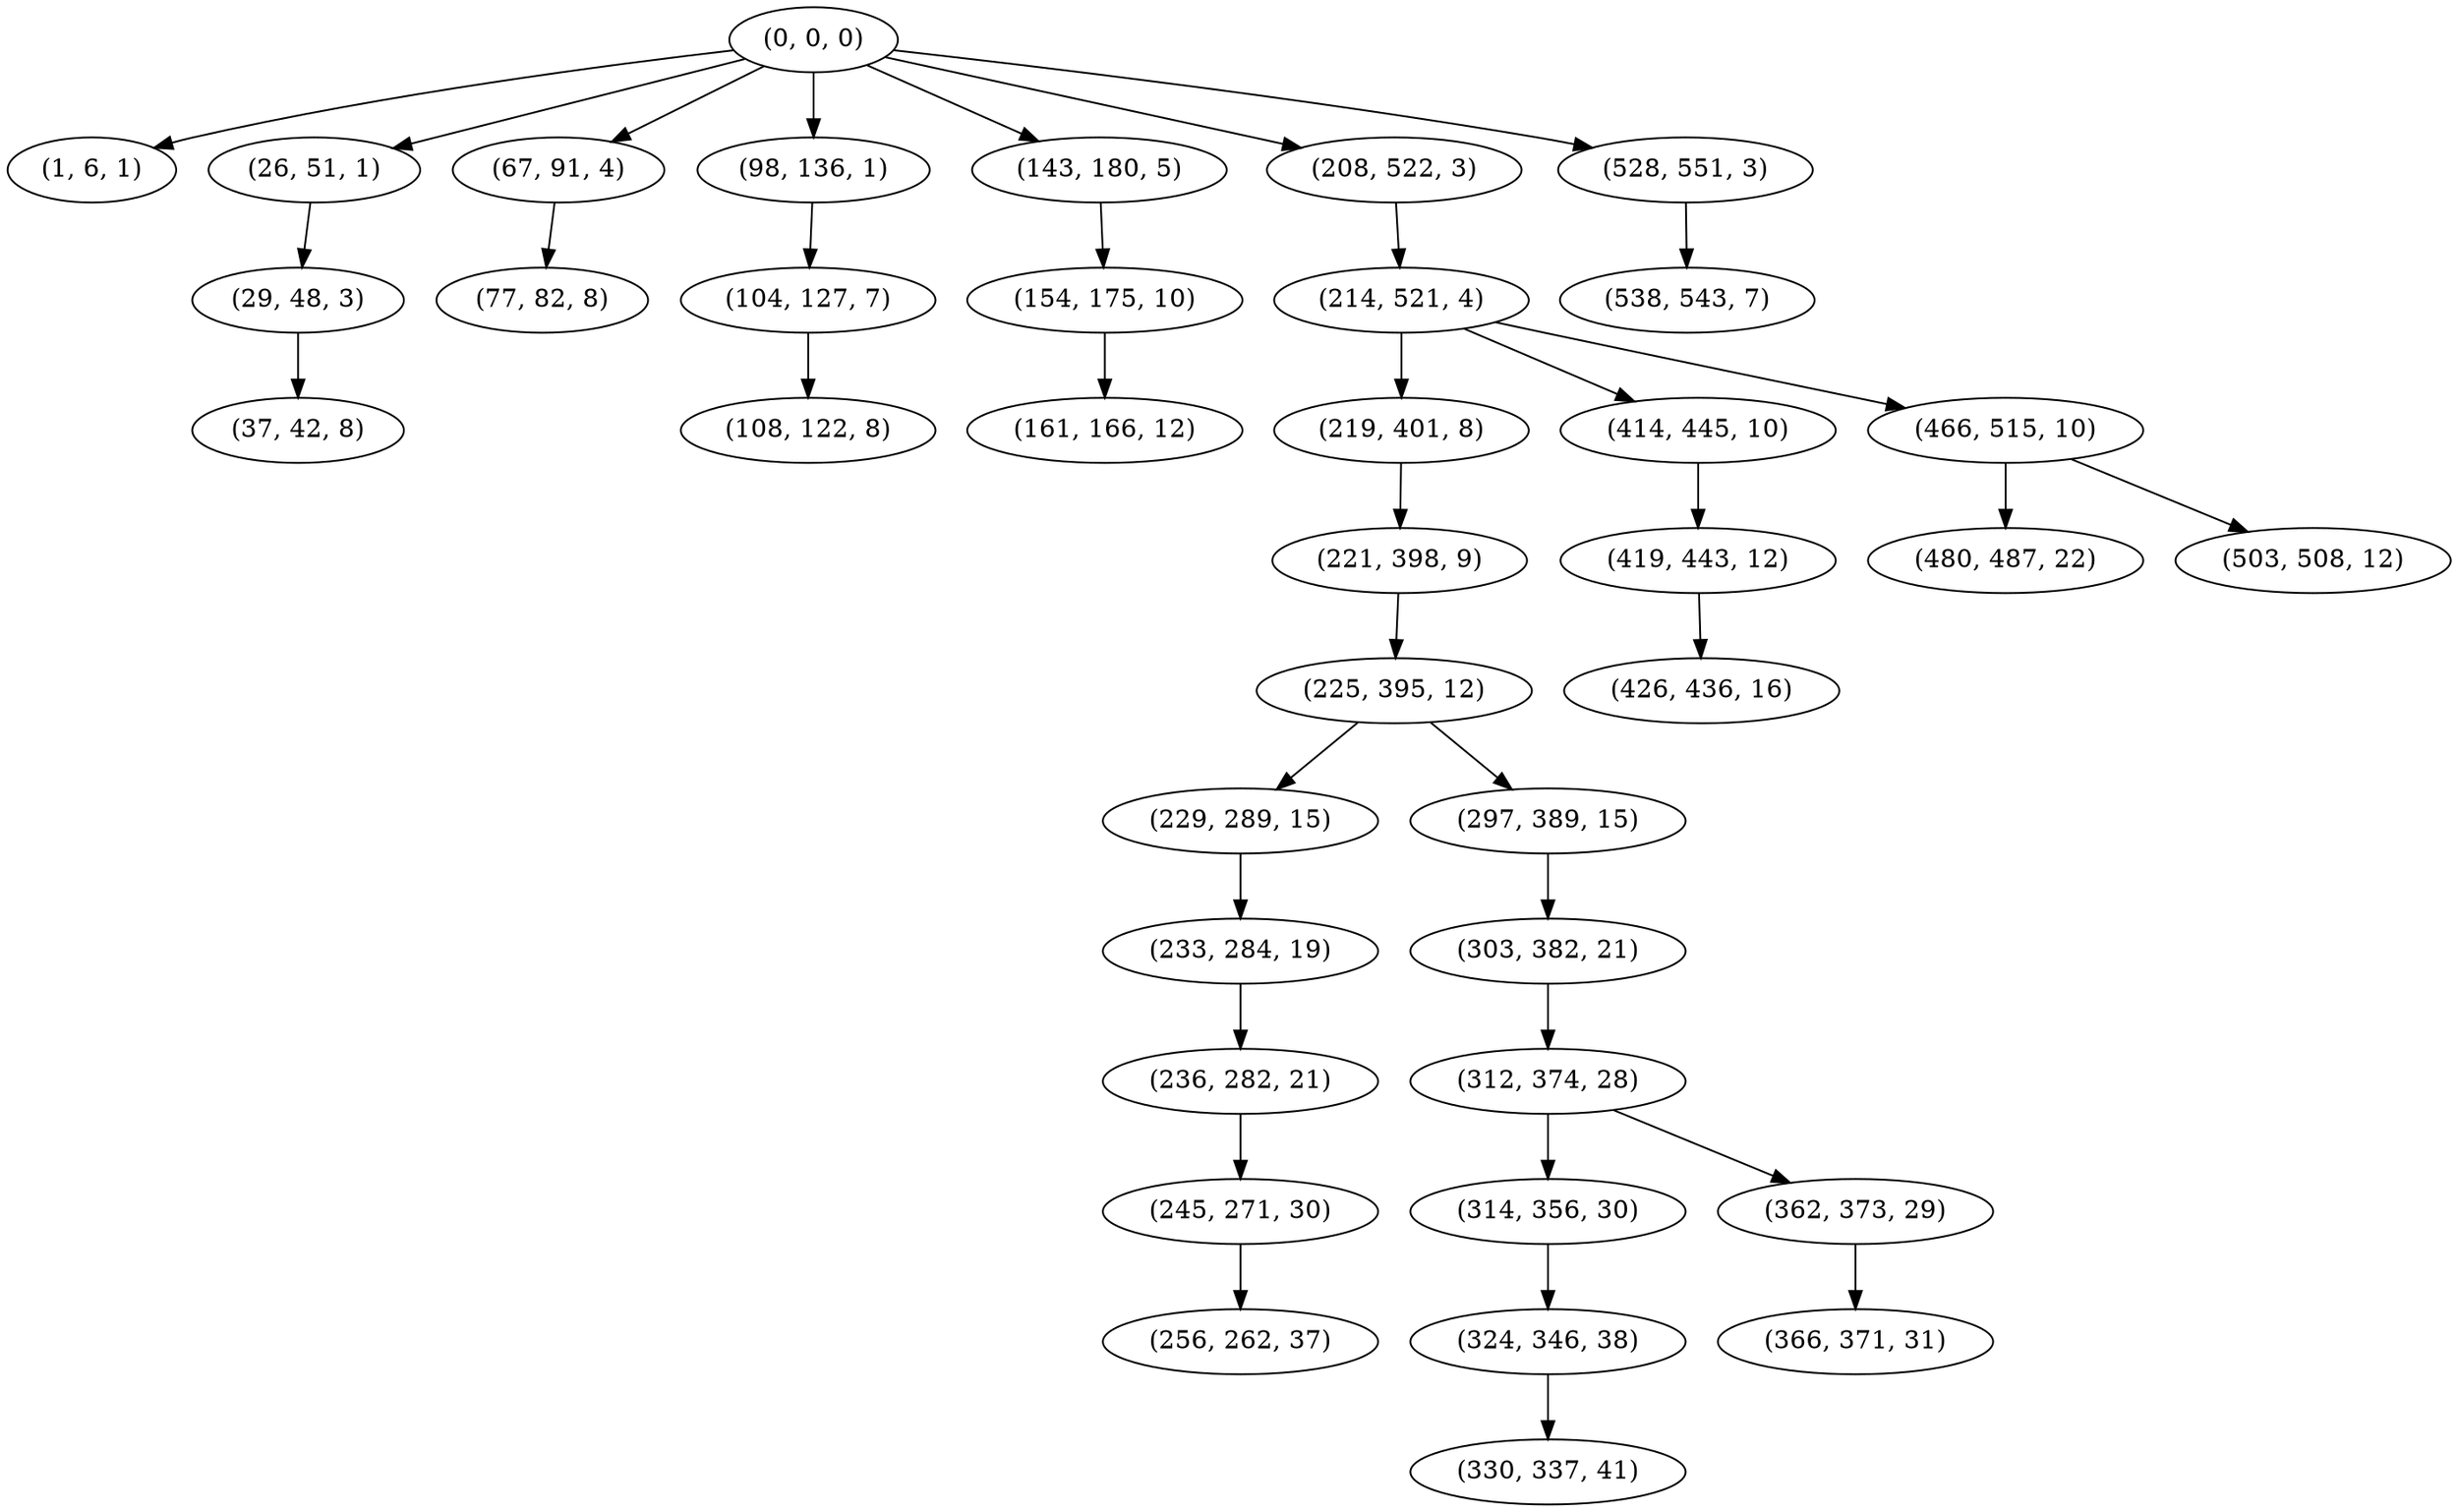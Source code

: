 digraph tree {
    "(0, 0, 0)";
    "(1, 6, 1)";
    "(26, 51, 1)";
    "(29, 48, 3)";
    "(37, 42, 8)";
    "(67, 91, 4)";
    "(77, 82, 8)";
    "(98, 136, 1)";
    "(104, 127, 7)";
    "(108, 122, 8)";
    "(143, 180, 5)";
    "(154, 175, 10)";
    "(161, 166, 12)";
    "(208, 522, 3)";
    "(214, 521, 4)";
    "(219, 401, 8)";
    "(221, 398, 9)";
    "(225, 395, 12)";
    "(229, 289, 15)";
    "(233, 284, 19)";
    "(236, 282, 21)";
    "(245, 271, 30)";
    "(256, 262, 37)";
    "(297, 389, 15)";
    "(303, 382, 21)";
    "(312, 374, 28)";
    "(314, 356, 30)";
    "(324, 346, 38)";
    "(330, 337, 41)";
    "(362, 373, 29)";
    "(366, 371, 31)";
    "(414, 445, 10)";
    "(419, 443, 12)";
    "(426, 436, 16)";
    "(466, 515, 10)";
    "(480, 487, 22)";
    "(503, 508, 12)";
    "(528, 551, 3)";
    "(538, 543, 7)";
    "(0, 0, 0)" -> "(1, 6, 1)";
    "(0, 0, 0)" -> "(26, 51, 1)";
    "(0, 0, 0)" -> "(67, 91, 4)";
    "(0, 0, 0)" -> "(98, 136, 1)";
    "(0, 0, 0)" -> "(143, 180, 5)";
    "(0, 0, 0)" -> "(208, 522, 3)";
    "(0, 0, 0)" -> "(528, 551, 3)";
    "(26, 51, 1)" -> "(29, 48, 3)";
    "(29, 48, 3)" -> "(37, 42, 8)";
    "(67, 91, 4)" -> "(77, 82, 8)";
    "(98, 136, 1)" -> "(104, 127, 7)";
    "(104, 127, 7)" -> "(108, 122, 8)";
    "(143, 180, 5)" -> "(154, 175, 10)";
    "(154, 175, 10)" -> "(161, 166, 12)";
    "(208, 522, 3)" -> "(214, 521, 4)";
    "(214, 521, 4)" -> "(219, 401, 8)";
    "(214, 521, 4)" -> "(414, 445, 10)";
    "(214, 521, 4)" -> "(466, 515, 10)";
    "(219, 401, 8)" -> "(221, 398, 9)";
    "(221, 398, 9)" -> "(225, 395, 12)";
    "(225, 395, 12)" -> "(229, 289, 15)";
    "(225, 395, 12)" -> "(297, 389, 15)";
    "(229, 289, 15)" -> "(233, 284, 19)";
    "(233, 284, 19)" -> "(236, 282, 21)";
    "(236, 282, 21)" -> "(245, 271, 30)";
    "(245, 271, 30)" -> "(256, 262, 37)";
    "(297, 389, 15)" -> "(303, 382, 21)";
    "(303, 382, 21)" -> "(312, 374, 28)";
    "(312, 374, 28)" -> "(314, 356, 30)";
    "(312, 374, 28)" -> "(362, 373, 29)";
    "(314, 356, 30)" -> "(324, 346, 38)";
    "(324, 346, 38)" -> "(330, 337, 41)";
    "(362, 373, 29)" -> "(366, 371, 31)";
    "(414, 445, 10)" -> "(419, 443, 12)";
    "(419, 443, 12)" -> "(426, 436, 16)";
    "(466, 515, 10)" -> "(480, 487, 22)";
    "(466, 515, 10)" -> "(503, 508, 12)";
    "(528, 551, 3)" -> "(538, 543, 7)";
}
